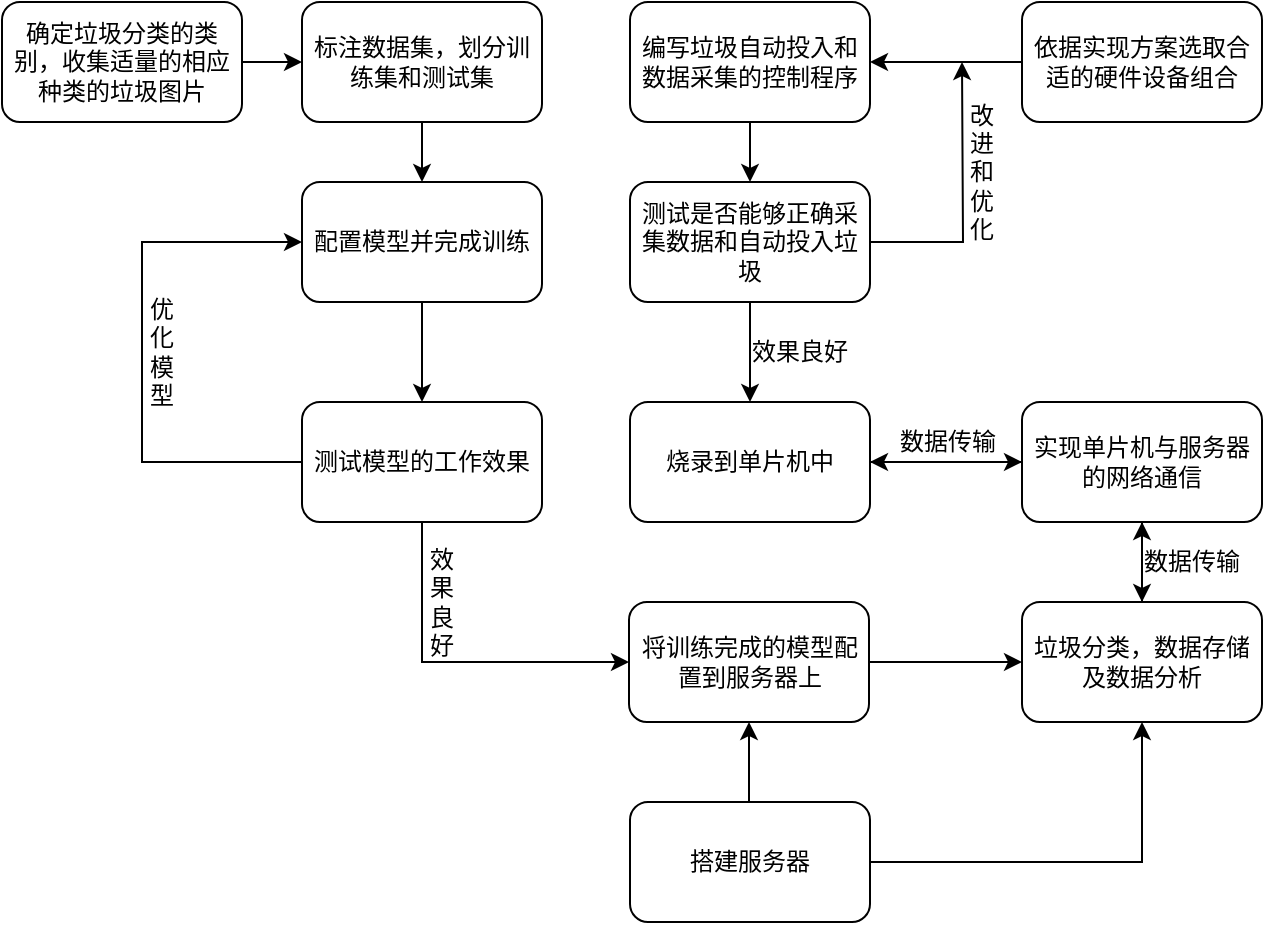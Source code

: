 <mxfile version="13.1.3">
    <diagram id="6hGFLwfOUW9BJ-s0fimq" name="Page-1">
        <mxGraphModel dx="654" dy="538" grid="1" gridSize="10" guides="1" tooltips="1" connect="1" arrows="1" fold="1" page="1" pageScale="1" pageWidth="827" pageHeight="1169" math="0" shadow="0">
            <root>
                <mxCell id="0"/>
                <mxCell id="1" parent="0"/>
                <mxCell id="58" style="edgeStyle=orthogonalEdgeStyle;rounded=0;orthogonalLoop=1;jettySize=auto;html=1;entryX=0;entryY=0.5;entryDx=0;entryDy=0;" edge="1" parent="1" source="2" target="4">
                    <mxGeometry relative="1" as="geometry"/>
                </mxCell>
                <mxCell id="2" value="&lt;span style=&quot;font-weight: normal&quot;&gt;确定垃圾分类的类别，收集适量的相应种类的垃圾图片&lt;/span&gt;" style="rounded=1;whiteSpace=wrap;html=1;fontStyle=1" vertex="1" parent="1">
                    <mxGeometry x="40" y="40" width="120" height="60" as="geometry"/>
                </mxCell>
                <mxCell id="5" style="edgeStyle=orthogonalEdgeStyle;rounded=0;orthogonalLoop=1;jettySize=auto;html=1;" edge="1" parent="1" source="4" target="6">
                    <mxGeometry relative="1" as="geometry">
                        <mxPoint x="250" y="140" as="targetPoint"/>
                    </mxGeometry>
                </mxCell>
                <mxCell id="4" value="标注数据集，划分训练集和测试集" style="rounded=1;whiteSpace=wrap;html=1;" vertex="1" parent="1">
                    <mxGeometry x="190" y="40" width="120" height="60" as="geometry"/>
                </mxCell>
                <mxCell id="7" style="edgeStyle=orthogonalEdgeStyle;rounded=0;orthogonalLoop=1;jettySize=auto;html=1;" edge="1" parent="1" source="6" target="8">
                    <mxGeometry relative="1" as="geometry">
                        <mxPoint x="250" y="220" as="targetPoint"/>
                    </mxGeometry>
                </mxCell>
                <mxCell id="6" value="配置模型并完成训练" style="rounded=1;whiteSpace=wrap;html=1;" vertex="1" parent="1">
                    <mxGeometry x="190" y="130" width="120" height="60" as="geometry"/>
                </mxCell>
                <mxCell id="9" style="edgeStyle=orthogonalEdgeStyle;rounded=0;orthogonalLoop=1;jettySize=auto;html=1;entryX=0;entryY=0.5;entryDx=0;entryDy=0;" edge="1" parent="1" source="8" target="6">
                    <mxGeometry relative="1" as="geometry">
                        <mxPoint x="80" y="240" as="targetPoint"/>
                        <Array as="points">
                            <mxPoint x="110" y="270"/>
                            <mxPoint x="110" y="160"/>
                        </Array>
                    </mxGeometry>
                </mxCell>
                <mxCell id="51" style="edgeStyle=orthogonalEdgeStyle;rounded=0;orthogonalLoop=1;jettySize=auto;html=1;exitX=0.5;exitY=1;exitDx=0;exitDy=0;" edge="1" parent="1" source="8" target="55">
                    <mxGeometry relative="1" as="geometry">
                        <mxPoint x="350" y="390" as="targetPoint"/>
                        <Array as="points">
                            <mxPoint x="250" y="370"/>
                        </Array>
                    </mxGeometry>
                </mxCell>
                <mxCell id="8" value="测试模型的工作效果" style="rounded=1;whiteSpace=wrap;html=1;" vertex="1" parent="1">
                    <mxGeometry x="190" y="240" width="120" height="60" as="geometry"/>
                </mxCell>
                <mxCell id="13" value="效果良好" style="text;html=1;strokeColor=none;fillColor=none;align=center;verticalAlign=middle;whiteSpace=wrap;rounded=0;" vertex="1" parent="1">
                    <mxGeometry x="250" y="300" width="20" height="80" as="geometry"/>
                </mxCell>
                <mxCell id="79" style="edgeStyle=orthogonalEdgeStyle;rounded=0;orthogonalLoop=1;jettySize=auto;html=1;entryX=0;entryY=0.5;entryDx=0;entryDy=0;" edge="1" parent="1" source="15" target="47">
                    <mxGeometry relative="1" as="geometry"/>
                </mxCell>
                <mxCell id="15" value="烧录到单片机中" style="rounded=1;whiteSpace=wrap;html=1;gradientColor=none;" vertex="1" parent="1">
                    <mxGeometry x="354" y="240" width="120" height="60" as="geometry"/>
                </mxCell>
                <mxCell id="20" style="edgeStyle=orthogonalEdgeStyle;rounded=0;orthogonalLoop=1;jettySize=auto;html=1;entryX=1;entryY=0.5;entryDx=0;entryDy=0;" edge="1" parent="1" source="17" target="19">
                    <mxGeometry relative="1" as="geometry"/>
                </mxCell>
                <mxCell id="17" value="依据实现方案选取合适的硬件设备组合" style="rounded=1;whiteSpace=wrap;html=1;" vertex="1" parent="1">
                    <mxGeometry x="550" y="40" width="120" height="60" as="geometry"/>
                </mxCell>
                <mxCell id="25" style="edgeStyle=orthogonalEdgeStyle;rounded=0;orthogonalLoop=1;jettySize=auto;html=1;exitX=0.5;exitY=1;exitDx=0;exitDy=0;entryX=0.5;entryY=0;entryDx=0;entryDy=0;" edge="1" parent="1" source="19" target="22">
                    <mxGeometry relative="1" as="geometry"/>
                </mxCell>
                <mxCell id="19" value="编写垃圾自动投入和数据采集的控制程序" style="rounded=1;whiteSpace=wrap;html=1;" vertex="1" parent="1">
                    <mxGeometry x="354" y="40" width="120" height="60" as="geometry"/>
                </mxCell>
                <mxCell id="28" style="edgeStyle=orthogonalEdgeStyle;rounded=0;orthogonalLoop=1;jettySize=auto;html=1;entryX=0.5;entryY=0;entryDx=0;entryDy=0;" edge="1" parent="1" source="22" target="15">
                    <mxGeometry relative="1" as="geometry"/>
                </mxCell>
                <mxCell id="40" style="edgeStyle=orthogonalEdgeStyle;rounded=0;orthogonalLoop=1;jettySize=auto;html=1;exitX=1;exitY=0.5;exitDx=0;exitDy=0;" edge="1" parent="1" source="22">
                    <mxGeometry relative="1" as="geometry">
                        <mxPoint x="520" y="70" as="targetPoint"/>
                    </mxGeometry>
                </mxCell>
                <mxCell id="22" value="测试是否能够正确采集数据和自动投入垃圾" style="rounded=1;whiteSpace=wrap;html=1;" vertex="1" parent="1">
                    <mxGeometry x="354" y="130" width="120" height="60" as="geometry"/>
                </mxCell>
                <mxCell id="27" value="改进和优化" style="text;html=1;strokeColor=none;fillColor=none;align=center;verticalAlign=middle;whiteSpace=wrap;rounded=0;" vertex="1" parent="1">
                    <mxGeometry x="520" y="70" width="20" height="110" as="geometry"/>
                </mxCell>
                <mxCell id="44" value="数据传输" style="text;html=1;strokeColor=none;fillColor=none;align=center;verticalAlign=middle;whiteSpace=wrap;rounded=0;" vertex="1" parent="1">
                    <mxGeometry x="460" y="250" width="106" height="20" as="geometry"/>
                </mxCell>
                <mxCell id="83" style="edgeStyle=orthogonalEdgeStyle;rounded=0;orthogonalLoop=1;jettySize=auto;html=1;entryX=0.5;entryY=1;entryDx=0;entryDy=0;" edge="1" parent="1" source="45" target="81">
                    <mxGeometry relative="1" as="geometry"/>
                </mxCell>
                <mxCell id="89" style="edgeStyle=orthogonalEdgeStyle;rounded=0;orthogonalLoop=1;jettySize=auto;html=1;entryX=0.5;entryY=1;entryDx=0;entryDy=0;" edge="1" parent="1" source="45" target="55">
                    <mxGeometry relative="1" as="geometry">
                        <mxPoint x="414" y="410" as="targetPoint"/>
                        <Array as="points">
                            <mxPoint x="414" y="410"/>
                        </Array>
                    </mxGeometry>
                </mxCell>
                <mxCell id="45" value="搭建服务器" style="rounded=1;whiteSpace=wrap;html=1;" vertex="1" parent="1">
                    <mxGeometry x="354" y="440" width="120" height="60" as="geometry"/>
                </mxCell>
                <mxCell id="78" style="edgeStyle=orthogonalEdgeStyle;rounded=0;orthogonalLoop=1;jettySize=auto;html=1;exitX=0;exitY=0.5;exitDx=0;exitDy=0;entryX=1;entryY=0.5;entryDx=0;entryDy=0;" edge="1" parent="1" source="47" target="15">
                    <mxGeometry relative="1" as="geometry"/>
                </mxCell>
                <mxCell id="84" style="edgeStyle=orthogonalEdgeStyle;rounded=0;orthogonalLoop=1;jettySize=auto;html=1;entryX=0.5;entryY=0;entryDx=0;entryDy=0;" edge="1" parent="1" source="47" target="81">
                    <mxGeometry relative="1" as="geometry"/>
                </mxCell>
                <mxCell id="47" value="实现单片机与服务器的网络通信" style="rounded=1;whiteSpace=wrap;html=1;" vertex="1" parent="1">
                    <mxGeometry x="550" y="240" width="120" height="60" as="geometry"/>
                </mxCell>
                <mxCell id="52" value="效果良好" style="text;html=1;strokeColor=none;fillColor=none;align=center;verticalAlign=middle;whiteSpace=wrap;rounded=0;" vertex="1" parent="1">
                    <mxGeometry x="414" y="200" width="50" height="30" as="geometry"/>
                </mxCell>
                <mxCell id="82" style="edgeStyle=orthogonalEdgeStyle;rounded=0;orthogonalLoop=1;jettySize=auto;html=1;entryX=0;entryY=0.5;entryDx=0;entryDy=0;" edge="1" parent="1" source="55" target="81">
                    <mxGeometry relative="1" as="geometry"/>
                </mxCell>
                <mxCell id="55" value="将训练完成的模型配置到服务器上" style="rounded=1;whiteSpace=wrap;html=1;" vertex="1" parent="1">
                    <mxGeometry x="353.5" y="340" width="120" height="60" as="geometry"/>
                </mxCell>
                <mxCell id="85" style="edgeStyle=orthogonalEdgeStyle;rounded=0;orthogonalLoop=1;jettySize=auto;html=1;exitX=0.5;exitY=0;exitDx=0;exitDy=0;entryX=0.5;entryY=1;entryDx=0;entryDy=0;" edge="1" parent="1" source="81" target="47">
                    <mxGeometry relative="1" as="geometry"/>
                </mxCell>
                <mxCell id="81" value="垃圾分类，数据存储及数据分析" style="rounded=1;whiteSpace=wrap;html=1;" vertex="1" parent="1">
                    <mxGeometry x="550" y="340" width="120" height="60" as="geometry"/>
                </mxCell>
                <mxCell id="86" value="数据传输" style="text;html=1;strokeColor=none;fillColor=none;align=center;verticalAlign=middle;whiteSpace=wrap;rounded=0;" vertex="1" parent="1">
                    <mxGeometry x="610" y="300" width="50" height="40" as="geometry"/>
                </mxCell>
                <mxCell id="90" value="优化模型" style="text;html=1;strokeColor=none;fillColor=none;align=center;verticalAlign=middle;whiteSpace=wrap;rounded=0;" vertex="1" parent="1">
                    <mxGeometry x="110" y="155" width="20" height="120" as="geometry"/>
                </mxCell>
            </root>
        </mxGraphModel>
    </diagram>
</mxfile>